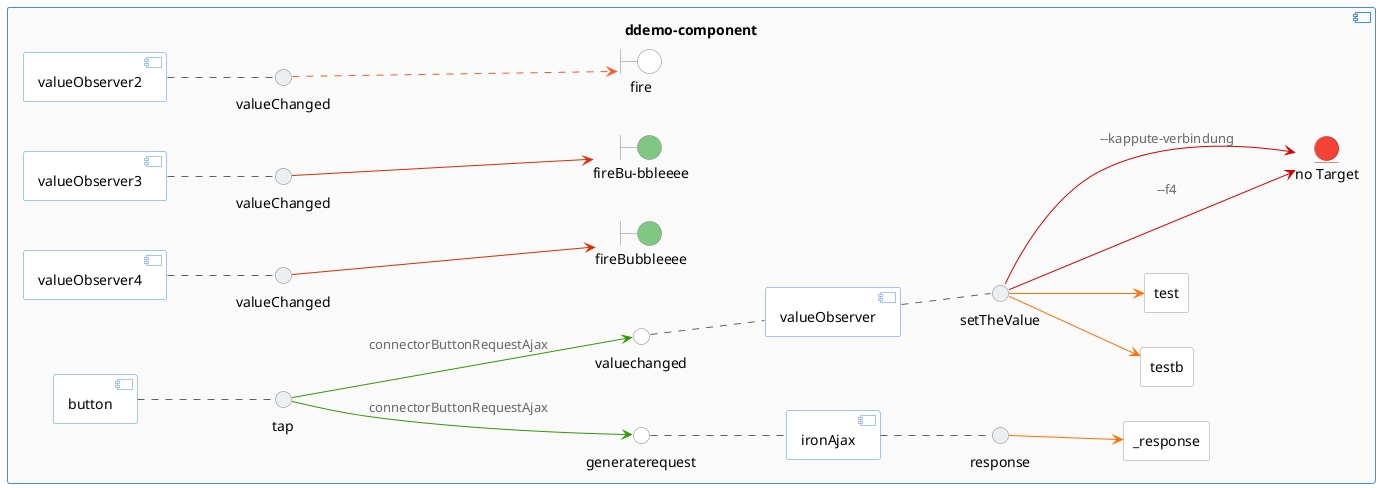 @startuml
left to right direction
 skinparam interface {
backgroundColor lightgrey
borderColor grey
}
skinparam boundary {
backgroundColor lightgrey
borderColor grey
}
skinparam entity {
backgroundColor #f44336
borderColor #b71c1c
}
skinparam component {
ArrowColor #339900
ArrowFontColor #666666
borderColor #448AFF
}
skinparam agent {
ArrowFontColor #666666
borderColor #999999
}
component "ddemo-component" #FAFAFA{
agent _response as valueelement_response #white
component ironAjax #white
agent testb as valueelementtestb #white
component valueObserver #white
agent test as valueelementtest #white
boundary "fire" as fireFire #white
component valueObserver2 #white
boundary "fireBu-bbleeee" as firebubbleFirebuBbleeee #81C784
component valueObserver3 #white
boundary "fireBubbleeee" as firebubbleFirebubbleeee #81C784
component valueObserver4 #white
component button #white
interface generaterequest as interfaceGeneraterequestironAjax  #white
interfaceGeneraterequestironAjax .. ironAjax #616161
interface valuechanged as interfaceValuechangedvalueObserver  #white
interfaceValuechangedvalueObserver .. valueObserver #616161
interface response as interfaceResponseironAjax #ECEFF1
ironAjax .. interfaceResponseironAjax #616161
interfaceResponseironAjax --> valueelement_response #FF6F00
interface setTheValue as interfaceSetTheValuevalueObserver #ECEFF1
valueObserver .. interfaceSetTheValuevalueObserver #616161
interfaceSetTheValuevalueObserver --> valueelementtestb #FF6F00
interfaceSetTheValuevalueObserver --> valueelementtest #FF6F00
interface valueChanged as interfaceValueChangedvalueObserver2 #ECEFF1
valueObserver2 .. interfaceValueChangedvalueObserver2 #616161
interfaceValueChangedvalueObserver2 ..> fireFire #FF5722
interface valueChanged as interfaceValueChangedvalueObserver3 #ECEFF1
valueObserver3 .. interfaceValueChangedvalueObserver3 #616161
interfaceValueChangedvalueObserver3 --> firebubbleFirebuBbleeee #DD2C00
interface valueChanged as interfaceValueChangedvalueObserver4 #ECEFF1
valueObserver4 .. interfaceValueChangedvalueObserver4 #616161
interfaceValueChangedvalueObserver4 --> firebubbleFirebubbleeee #DD2C00
interface tap as interfaceTapbutton #ECEFF1
button .. interfaceTapbutton #616161
entity "no Target" as XXXXXnirvanaXXXXX
interfaceSetTheValuevalueObserver --->  XXXXXnirvanaXXXXX  #d50000 :--f4
interfaceSetTheValuevalueObserver --->  XXXXXnirvanaXXXXX  #d50000 :--kappute-verbindung
interfaceTapbutton --> interfaceGeneraterequestironAjax :connectorButtonRequestAjax
interfaceTapbutton --> interfaceValuechangedvalueObserver :connectorButtonRequestAjax
@enduml
